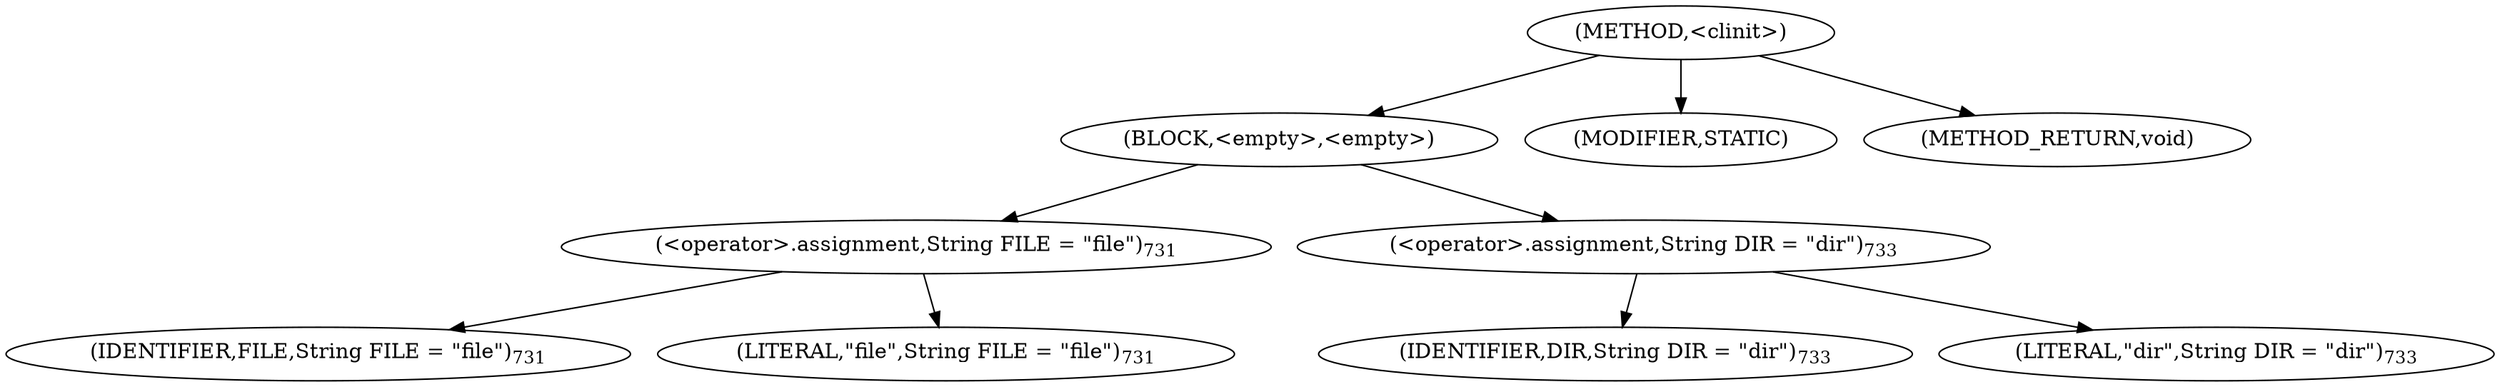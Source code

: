 digraph "&lt;clinit&gt;" {  
"1859" [label = <(METHOD,&lt;clinit&gt;)> ]
"1860" [label = <(BLOCK,&lt;empty&gt;,&lt;empty&gt;)> ]
"1861" [label = <(&lt;operator&gt;.assignment,String FILE = &quot;file&quot;)<SUB>731</SUB>> ]
"1862" [label = <(IDENTIFIER,FILE,String FILE = &quot;file&quot;)<SUB>731</SUB>> ]
"1863" [label = <(LITERAL,&quot;file&quot;,String FILE = &quot;file&quot;)<SUB>731</SUB>> ]
"1864" [label = <(&lt;operator&gt;.assignment,String DIR = &quot;dir&quot;)<SUB>733</SUB>> ]
"1865" [label = <(IDENTIFIER,DIR,String DIR = &quot;dir&quot;)<SUB>733</SUB>> ]
"1866" [label = <(LITERAL,&quot;dir&quot;,String DIR = &quot;dir&quot;)<SUB>733</SUB>> ]
"1867" [label = <(MODIFIER,STATIC)> ]
"1868" [label = <(METHOD_RETURN,void)> ]
  "1859" -> "1860" 
  "1859" -> "1867" 
  "1859" -> "1868" 
  "1860" -> "1861" 
  "1860" -> "1864" 
  "1861" -> "1862" 
  "1861" -> "1863" 
  "1864" -> "1865" 
  "1864" -> "1866" 
}
